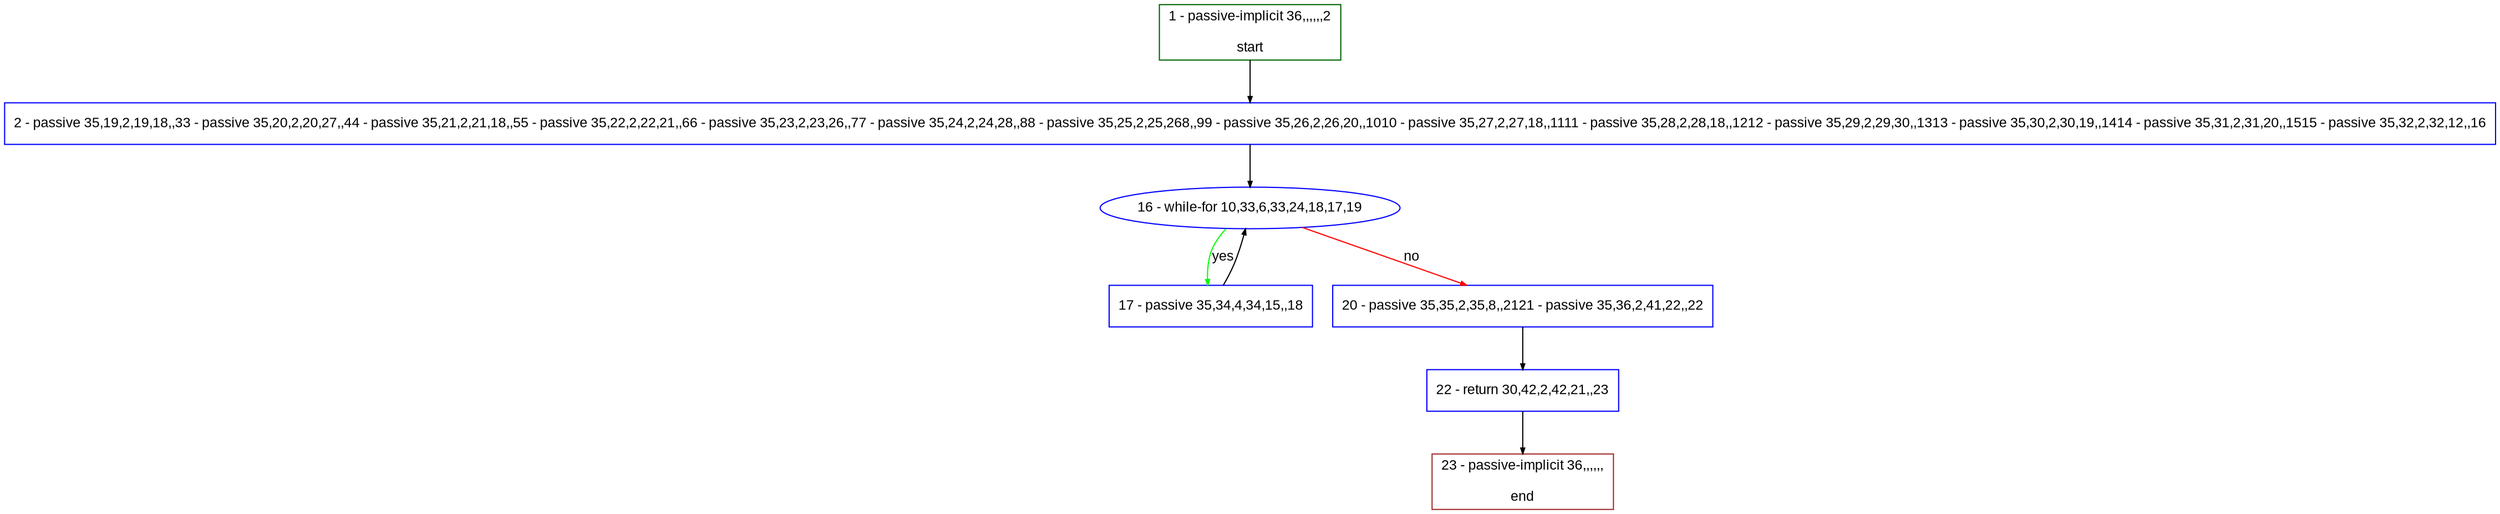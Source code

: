 digraph "" {
  graph [pack="true", label="", fontsize="12", packmode="clust", fontname="Arial", fillcolor="#FFFFCC", bgcolor="white", style="rounded,filled", compound="true"];
  node [node_initialized="no", label="", color="grey", fontsize="12", fillcolor="white", fontname="Arial", style="filled", shape="rectangle", compound="true", fixedsize="false"];
  edge [fontcolor="black", arrowhead="normal", arrowtail="none", arrowsize="0.5", ltail="", label="", color="black", fontsize="12", lhead="", fontname="Arial", dir="forward", compound="true"];
  __N1 [label="2 - passive 35,19,2,19,18,,33 - passive 35,20,2,20,27,,44 - passive 35,21,2,21,18,,55 - passive 35,22,2,22,21,,66 - passive 35,23,2,23,26,,77 - passive 35,24,2,24,28,,88 - passive 35,25,2,25,268,,99 - passive 35,26,2,26,20,,1010 - passive 35,27,2,27,18,,1111 - passive 35,28,2,28,18,,1212 - passive 35,29,2,29,30,,1313 - passive 35,30,2,30,19,,1414 - passive 35,31,2,31,20,,1515 - passive 35,32,2,32,12,,16", color="#0000ff", fillcolor="#ffffff", style="filled", shape="box"];
  __N2 [label="1 - passive-implicit 36,,,,,,2\n\nstart", color="#006400", fillcolor="#ffffff", style="filled", shape="box"];
  __N3 [label="16 - while-for 10,33,6,33,24,18,17,19", color="#0000ff", fillcolor="#ffffff", style="filled", shape="oval"];
  __N4 [label="17 - passive 35,34,4,34,15,,18", color="#0000ff", fillcolor="#ffffff", style="filled", shape="box"];
  __N5 [label="20 - passive 35,35,2,35,8,,2121 - passive 35,36,2,41,22,,22", color="#0000ff", fillcolor="#ffffff", style="filled", shape="box"];
  __N6 [label="22 - return 30,42,2,42,21,,23", color="#0000ff", fillcolor="#ffffff", style="filled", shape="box"];
  __N7 [label="23 - passive-implicit 36,,,,,,\n\nend", color="#a52a2a", fillcolor="#ffffff", style="filled", shape="box"];
  __N2 -> __N1 [arrowhead="normal", arrowtail="none", color="#000000", label="", dir="forward"];
  __N1 -> __N3 [arrowhead="normal", arrowtail="none", color="#000000", label="", dir="forward"];
  __N3 -> __N4 [arrowhead="normal", arrowtail="none", color="#00ff00", label="yes", dir="forward"];
  __N4 -> __N3 [arrowhead="normal", arrowtail="none", color="#000000", label="", dir="forward"];
  __N3 -> __N5 [arrowhead="normal", arrowtail="none", color="#ff0000", label="no", dir="forward"];
  __N5 -> __N6 [arrowhead="normal", arrowtail="none", color="#000000", label="", dir="forward"];
  __N6 -> __N7 [arrowhead="normal", arrowtail="none", color="#000000", label="", dir="forward"];
}

